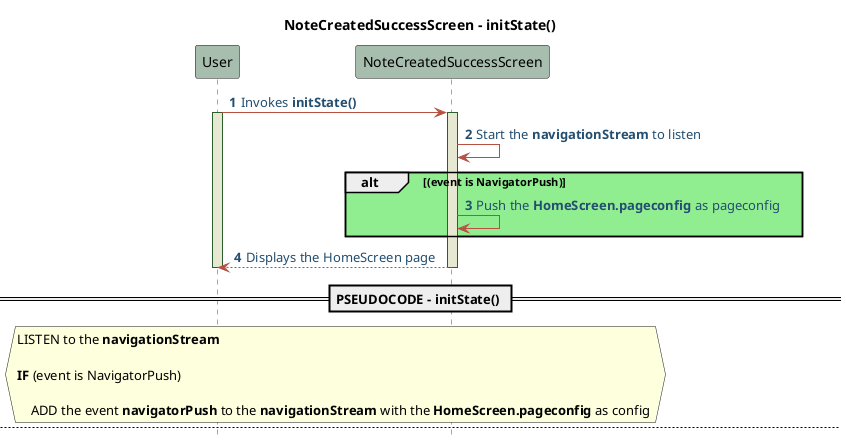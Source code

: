 @startuml NoteCreatedSuccessScreen - Sequence - Pseudo 
!define POSITIVERESPONSE 90EE90

!define NEGATIVEERESPONSE EFBBBB

!define NUETRALRESPONSE F2DC79

skinparam sequence{
    ParticipantBackgroundColor #A7BEAE

    LifeLineBackgroundColor #E7E8D1

    LifeLineBorderColor #2C5F2D

    ActorBackgroundColor #FC766AFF

    ActorBorderColor #FC766AFF

    ArrowColor #B85042

    ArrowFontColor #234E70

}

title NoteCreatedSuccessScreen - initState() 
autonumber 1
hide footbox 
User -> NoteCreatedSuccessScreen : Invokes **initState()** 
activate User 
activate NoteCreatedSuccessScreen 
NoteCreatedSuccessScreen -> NoteCreatedSuccessScreen : Start the **navigationStream** to listen
    alt #POSITIVERESPONSE (event is NavigatorPush)
        NoteCreatedSuccessScreen -> NoteCreatedSuccessScreen : Push the **HomeScreen.pageconfig** as pageconfig
    end
    NoteCreatedSuccessScreen --> User : Displays the HomeScreen page 
deactivate User 
deactivate NoteCreatedSuccessScreen

==PSEUDOCODE - initState() == 
hnote across 
    LISTEN to the **navigationStream**

    **IF** (event is NavigatorPush)

        ADD the event **navigatorPush** to the **navigationStream** with the **HomeScreen.pageconfig** as config 
end hnote 

newpage NoteCreatedSuccessScreen - dispose() 
autonumber 1
hide footbox 
User -> NoteCreatedSuccessScreen : Invokes **dispose()** 
activate User 
activate NoteCreatedSuccessScreen 
NoteCreatedSuccessScreen -> NoteCreatedSuccessScreen : Dispose the instance of **NoteCreatedSuccessScreenVM**
NoteCreatedSuccessScreen --> User : Returns 
deactivate User 
deactivate NoteCreatedSuccessScreen 

==PSEUDOCODE - dispose() == 
hnote across 
    DISPOSE the instance of **NoteCreatedSuccessScreenVM**
end hnote 
